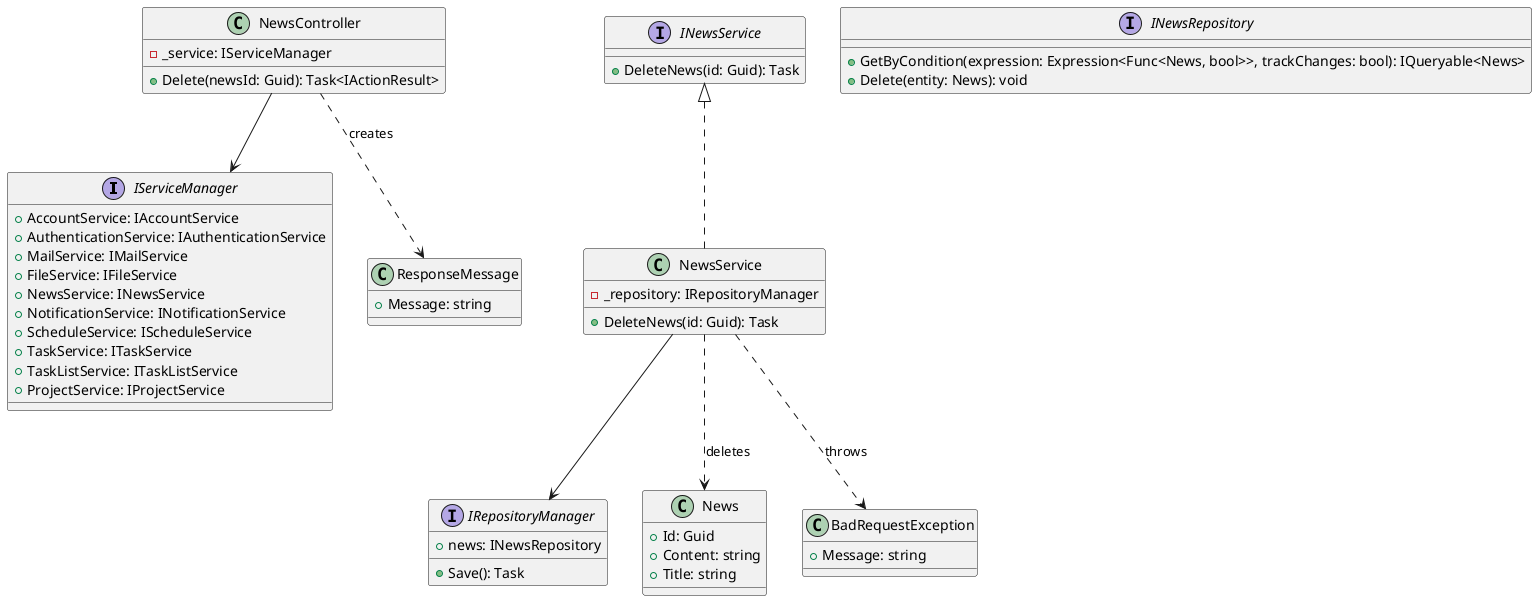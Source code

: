 @startuml
interface IServiceManager {
  +AccountService: IAccountService
  +AuthenticationService: IAuthenticationService
  +MailService: IMailService
  +FileService: IFileService
  +NewsService: INewsService
  +NotificationService: INotificationService
  +ScheduleService: IScheduleService
  +TaskService: ITaskService
  +TaskListService: ITaskListService
  +ProjectService: IProjectService
}

interface INewsService {
  +DeleteNews(id: Guid): Task
}

interface IRepositoryManager {
  +news: INewsRepository
  +Save(): Task
}

interface INewsRepository {
  +GetByCondition(expression: Expression<Func<News, bool>>, trackChanges: bool): IQueryable<News>
  +Delete(entity: News): void
}

class NewsController {
  -_service: IServiceManager
  +Delete(newsId: Guid): Task<IActionResult>
}

class NewsService {
  -_repository: IRepositoryManager
  +DeleteNews(id: Guid): Task
}

class News {
  +Id: Guid
  +Content: string
  +Title: string
}

class ResponseMessage {
  +Message: string
}

class BadRequestException {
  +Message: string
}

INewsService <|.. NewsService

NewsController --> IServiceManager
NewsService --> IRepositoryManager
NewsService ..> News : deletes
NewsController ..> ResponseMessage : creates
NewsService ..> BadRequestException : throws

@enduml